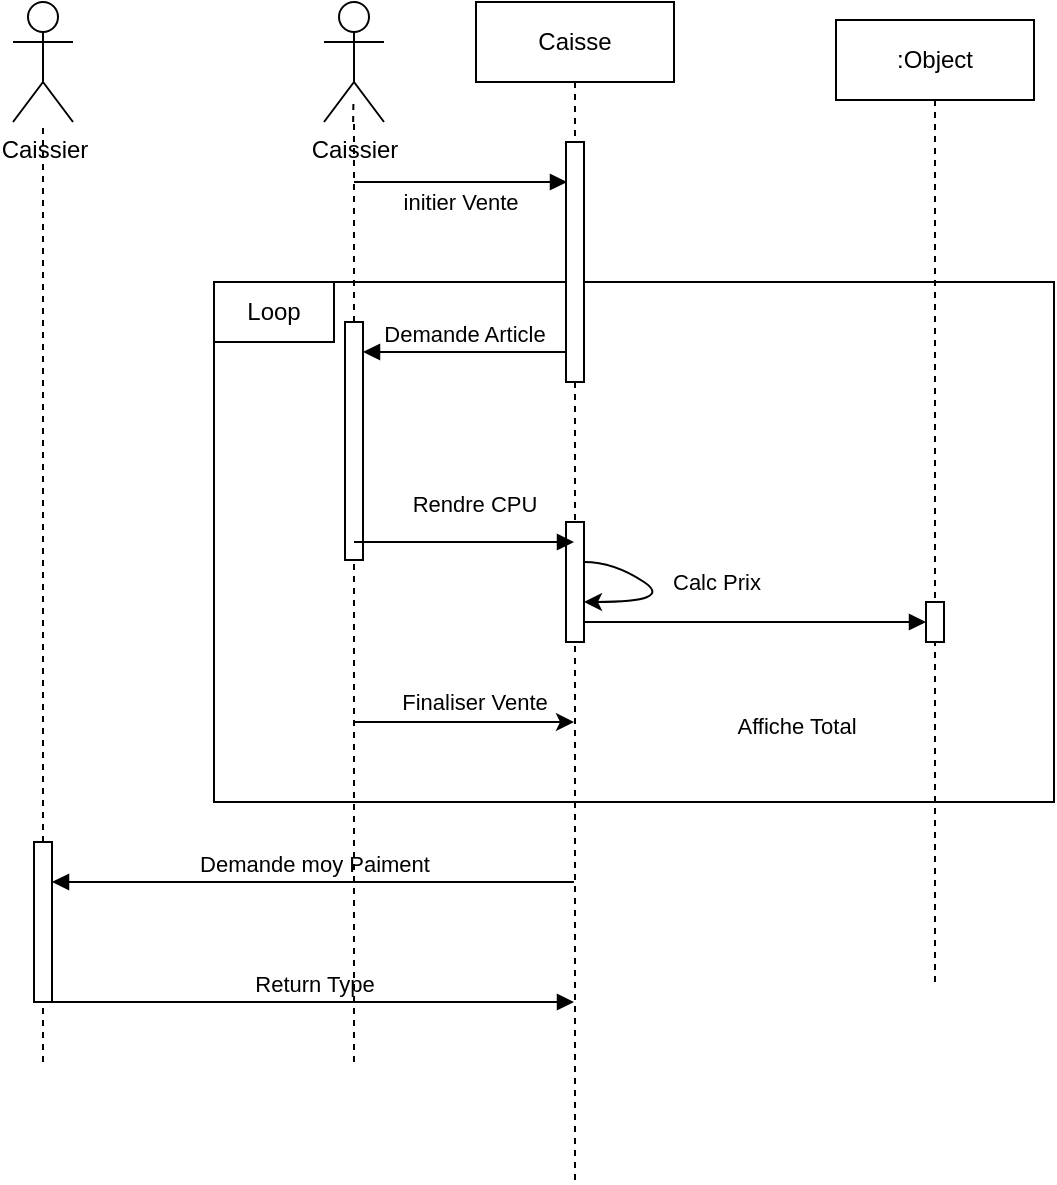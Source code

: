 <mxfile version="24.9.3">
  <diagram name="Page-1" id="2YBvvXClWsGukQMizWep">
    <mxGraphModel dx="1147" dy="626" grid="1" gridSize="10" guides="1" tooltips="1" connect="1" arrows="1" fold="1" page="1" pageScale="1" pageWidth="850" pageHeight="1100" math="0" shadow="0">
      <root>
        <mxCell id="0" />
        <mxCell id="1" parent="0" />
        <mxCell id="qlrumOmwTfTmcknLoPNu-34" value="" style="rounded=0;whiteSpace=wrap;html=1;" vertex="1" parent="1">
          <mxGeometry x="110" y="290" width="420" height="260" as="geometry" />
        </mxCell>
        <mxCell id="qlrumOmwTfTmcknLoPNu-35" value="&lt;div&gt;Loop&lt;/div&gt;" style="rounded=0;whiteSpace=wrap;html=1;" vertex="1" parent="1">
          <mxGeometry x="110" y="290" width="60" height="30" as="geometry" />
        </mxCell>
        <mxCell id="aM9ryv3xv72pqoxQDRHE-1" value="&lt;div&gt;Caisse&lt;/div&gt;" style="shape=umlLifeline;perimeter=lifelinePerimeter;whiteSpace=wrap;html=1;container=0;dropTarget=0;collapsible=0;recursiveResize=0;outlineConnect=0;portConstraint=eastwest;newEdgeStyle={&quot;edgeStyle&quot;:&quot;elbowEdgeStyle&quot;,&quot;elbow&quot;:&quot;vertical&quot;,&quot;curved&quot;:0,&quot;rounded&quot;:0};" parent="1" vertex="1">
          <mxGeometry x="241" y="150" width="99" height="590" as="geometry" />
        </mxCell>
        <mxCell id="aM9ryv3xv72pqoxQDRHE-2" value="" style="html=1;points=[];perimeter=orthogonalPerimeter;outlineConnect=0;targetShapes=umlLifeline;portConstraint=eastwest;newEdgeStyle={&quot;edgeStyle&quot;:&quot;elbowEdgeStyle&quot;,&quot;elbow&quot;:&quot;vertical&quot;,&quot;curved&quot;:0,&quot;rounded&quot;:0};" parent="aM9ryv3xv72pqoxQDRHE-1" vertex="1">
          <mxGeometry x="45" y="70" width="9" height="120" as="geometry" />
        </mxCell>
        <mxCell id="qlrumOmwTfTmcknLoPNu-37" value="" style="html=1;points=[];perimeter=orthogonalPerimeter;outlineConnect=0;targetShapes=umlLifeline;portConstraint=eastwest;newEdgeStyle={&quot;edgeStyle&quot;:&quot;elbowEdgeStyle&quot;,&quot;elbow&quot;:&quot;vertical&quot;,&quot;curved&quot;:0,&quot;rounded&quot;:0};" vertex="1" parent="aM9ryv3xv72pqoxQDRHE-1">
          <mxGeometry x="45" y="260" width="9" height="60" as="geometry" />
        </mxCell>
        <mxCell id="qlrumOmwTfTmcknLoPNu-39" value="" style="curved=1;endArrow=classic;html=1;rounded=0;" edge="1" parent="aM9ryv3xv72pqoxQDRHE-1" source="qlrumOmwTfTmcknLoPNu-37" target="qlrumOmwTfTmcknLoPNu-37">
          <mxGeometry width="50" height="50" relative="1" as="geometry">
            <mxPoint x="119" y="270" as="sourcePoint" />
            <mxPoint x="169" y="220" as="targetPoint" />
            <Array as="points">
              <mxPoint x="69" y="280" />
              <mxPoint x="99" y="300" />
            </Array>
          </mxGeometry>
        </mxCell>
        <mxCell id="qlrumOmwTfTmcknLoPNu-40" value="&lt;div&gt;Calc Prix&lt;/div&gt;" style="edgeLabel;html=1;align=center;verticalAlign=middle;resizable=0;points=[];" vertex="1" connectable="0" parent="qlrumOmwTfTmcknLoPNu-39">
          <mxGeometry x="0.889" relative="1" as="geometry">
            <mxPoint x="60" y="-10" as="offset" />
          </mxGeometry>
        </mxCell>
        <mxCell id="aM9ryv3xv72pqoxQDRHE-5" value=":Object" style="shape=umlLifeline;perimeter=lifelinePerimeter;whiteSpace=wrap;html=1;container=0;dropTarget=0;collapsible=0;recursiveResize=0;outlineConnect=0;portConstraint=eastwest;newEdgeStyle={&quot;edgeStyle&quot;:&quot;elbowEdgeStyle&quot;,&quot;elbow&quot;:&quot;vertical&quot;,&quot;curved&quot;:0,&quot;rounded&quot;:0};" parent="1" vertex="1">
          <mxGeometry x="421" y="159" width="99" height="481" as="geometry" />
        </mxCell>
        <mxCell id="qlrumOmwTfTmcknLoPNu-5" value="" style="endArrow=none;dashed=1;html=1;rounded=0;" edge="1" parent="1" source="qlrumOmwTfTmcknLoPNu-1">
          <mxGeometry width="50" height="50" relative="1" as="geometry">
            <mxPoint x="180" y="460" as="sourcePoint" />
            <mxPoint x="179.71" y="200" as="targetPoint" />
          </mxGeometry>
        </mxCell>
        <mxCell id="qlrumOmwTfTmcknLoPNu-6" value="" style="html=1;verticalAlign=bottom;endArrow=block;edgeStyle=elbowEdgeStyle;elbow=vertical;curved=0;rounded=0;" edge="1" parent="1">
          <mxGeometry relative="1" as="geometry">
            <mxPoint x="180" y="240" as="sourcePoint" />
            <Array as="points">
              <mxPoint x="201.5" y="240" />
            </Array>
            <mxPoint x="286.5" y="240" as="targetPoint" />
          </mxGeometry>
        </mxCell>
        <mxCell id="qlrumOmwTfTmcknLoPNu-22" value="initier Vente" style="edgeLabel;html=1;align=center;verticalAlign=middle;resizable=0;points=[];" vertex="1" connectable="0" parent="qlrumOmwTfTmcknLoPNu-6">
          <mxGeometry x="0.075" y="-2" relative="1" as="geometry">
            <mxPoint x="-4" y="8" as="offset" />
          </mxGeometry>
        </mxCell>
        <mxCell id="qlrumOmwTfTmcknLoPNu-7" value="" style="endArrow=none;dashed=1;html=1;rounded=0;" edge="1" parent="1" source="qlrumOmwTfTmcknLoPNu-24" target="qlrumOmwTfTmcknLoPNu-1">
          <mxGeometry width="50" height="50" relative="1" as="geometry">
            <mxPoint x="180" y="520" as="sourcePoint" />
            <mxPoint x="179.71" y="200" as="targetPoint" />
          </mxGeometry>
        </mxCell>
        <mxCell id="qlrumOmwTfTmcknLoPNu-1" value="Caissier" style="shape=umlActor;verticalLabelPosition=bottom;verticalAlign=top;html=1;outlineConnect=0;" vertex="1" parent="1">
          <mxGeometry x="165" y="150" width="30" height="60" as="geometry" />
        </mxCell>
        <mxCell id="qlrumOmwTfTmcknLoPNu-15" value="Caissier" style="shape=umlActor;verticalLabelPosition=bottom;verticalAlign=top;html=1;outlineConnect=0;" vertex="1" parent="1">
          <mxGeometry x="9.5" y="150" width="30" height="60" as="geometry" />
        </mxCell>
        <mxCell id="qlrumOmwTfTmcknLoPNu-16" value="" style="endArrow=none;dashed=1;html=1;rounded=0;" edge="1" parent="1" source="qlrumOmwTfTmcknLoPNu-17" target="qlrumOmwTfTmcknLoPNu-15">
          <mxGeometry width="50" height="50" relative="1" as="geometry">
            <mxPoint x="115" y="510" as="sourcePoint" />
            <mxPoint x="114.71" y="229" as="targetPoint" />
          </mxGeometry>
        </mxCell>
        <mxCell id="qlrumOmwTfTmcknLoPNu-18" value="" style="endArrow=none;dashed=1;html=1;rounded=0;" edge="1" parent="1" target="qlrumOmwTfTmcknLoPNu-17">
          <mxGeometry width="50" height="50" relative="1" as="geometry">
            <mxPoint x="24.5" y="680" as="sourcePoint" />
            <mxPoint x="24.5" y="380" as="targetPoint" />
          </mxGeometry>
        </mxCell>
        <mxCell id="qlrumOmwTfTmcknLoPNu-17" value="" style="html=1;points=[];perimeter=orthogonalPerimeter;outlineConnect=0;targetShapes=umlLifeline;portConstraint=eastwest;newEdgeStyle={&quot;edgeStyle&quot;:&quot;elbowEdgeStyle&quot;,&quot;elbow&quot;:&quot;vertical&quot;,&quot;curved&quot;:0,&quot;rounded&quot;:0};" vertex="1" parent="1">
          <mxGeometry x="20" y="570" width="9" height="80" as="geometry" />
        </mxCell>
        <mxCell id="qlrumOmwTfTmcknLoPNu-19" value="Demande moy Paiment" style="html=1;verticalAlign=bottom;endArrow=block;edgeStyle=elbowEdgeStyle;elbow=vertical;curved=0;rounded=0;" edge="1" parent="1" source="aM9ryv3xv72pqoxQDRHE-1">
          <mxGeometry relative="1" as="geometry">
            <mxPoint x="199.5" y="590" as="sourcePoint" />
            <Array as="points">
              <mxPoint x="99.5" y="590" />
              <mxPoint x="140.5" y="589" />
            </Array>
            <mxPoint x="29" y="590" as="targetPoint" />
          </mxGeometry>
        </mxCell>
        <mxCell id="qlrumOmwTfTmcknLoPNu-20" value="Return Type" style="html=1;verticalAlign=bottom;endArrow=block;edgeStyle=elbowEdgeStyle;elbow=vertical;curved=0;rounded=0;" edge="1" parent="1" source="qlrumOmwTfTmcknLoPNu-17" target="aM9ryv3xv72pqoxQDRHE-1">
          <mxGeometry relative="1" as="geometry">
            <mxPoint x="215.5" y="700" as="sourcePoint" />
            <Array as="points">
              <mxPoint x="119.5" y="650" />
              <mxPoint x="140.5" y="699" />
            </Array>
            <mxPoint x="199.5" y="650" as="targetPoint" />
          </mxGeometry>
        </mxCell>
        <mxCell id="qlrumOmwTfTmcknLoPNu-23" value="Demande Article" style="html=1;verticalAlign=bottom;endArrow=block;edgeStyle=elbowEdgeStyle;elbow=vertical;curved=0;rounded=0;" edge="1" parent="1" source="aM9ryv3xv72pqoxQDRHE-2" target="qlrumOmwTfTmcknLoPNu-24">
          <mxGeometry relative="1" as="geometry">
            <mxPoint x="281" y="320.001" as="sourcePoint" />
            <Array as="points" />
            <mxPoint x="175.5" y="320.001" as="targetPoint" />
          </mxGeometry>
        </mxCell>
        <mxCell id="qlrumOmwTfTmcknLoPNu-25" value="" style="endArrow=none;dashed=1;html=1;rounded=0;" edge="1" parent="1" target="qlrumOmwTfTmcknLoPNu-24">
          <mxGeometry width="50" height="50" relative="1" as="geometry">
            <mxPoint x="180" y="680" as="sourcePoint" />
            <mxPoint x="180" y="210" as="targetPoint" />
          </mxGeometry>
        </mxCell>
        <mxCell id="qlrumOmwTfTmcknLoPNu-24" value="" style="html=1;points=[];perimeter=orthogonalPerimeter;outlineConnect=0;targetShapes=umlLifeline;portConstraint=eastwest;newEdgeStyle={&quot;edgeStyle&quot;:&quot;elbowEdgeStyle&quot;,&quot;elbow&quot;:&quot;vertical&quot;,&quot;curved&quot;:0,&quot;rounded&quot;:0};" vertex="1" parent="1">
          <mxGeometry x="175.5" y="310" width="9" height="119" as="geometry" />
        </mxCell>
        <mxCell id="qlrumOmwTfTmcknLoPNu-36" value="&lt;div&gt;Rendre CPU&lt;/div&gt;" style="html=1;verticalAlign=bottom;endArrow=block;edgeStyle=elbowEdgeStyle;elbow=vertical;curved=0;rounded=0;" edge="1" parent="1" source="qlrumOmwTfTmcknLoPNu-37">
          <mxGeometry x="-0.574" y="-10" relative="1" as="geometry">
            <mxPoint x="184.5" y="420.0" as="sourcePoint" />
            <Array as="points">
              <mxPoint x="180" y="420" />
            </Array>
            <mxPoint x="290.0" y="420.0" as="targetPoint" />
            <mxPoint as="offset" />
          </mxGeometry>
        </mxCell>
        <mxCell id="qlrumOmwTfTmcknLoPNu-41" value="Affiche Total" style="html=1;verticalAlign=bottom;endArrow=block;edgeStyle=elbowEdgeStyle;elbow=vertical;curved=0;rounded=0;" edge="1" parent="1" source="aM9ryv3xv72pqoxQDRHE-6" target="aM9ryv3xv72pqoxQDRHE-5">
          <mxGeometry x="1" y="-71" relative="1" as="geometry">
            <mxPoint x="541" y="590.2" as="sourcePoint" />
            <Array as="points" />
            <mxPoint x="440" y="590.2" as="targetPoint" />
            <mxPoint x="-70" y="61" as="offset" />
          </mxGeometry>
        </mxCell>
        <mxCell id="qlrumOmwTfTmcknLoPNu-42" value="" style="html=1;verticalAlign=bottom;endArrow=block;edgeStyle=elbowEdgeStyle;elbow=vertical;curved=0;rounded=0;" edge="1" parent="1" source="qlrumOmwTfTmcknLoPNu-37" target="aM9ryv3xv72pqoxQDRHE-6">
          <mxGeometry relative="1" as="geometry">
            <mxPoint x="295" y="435" as="sourcePoint" />
            <Array as="points">
              <mxPoint x="340" y="460" />
            </Array>
            <mxPoint x="470" y="435" as="targetPoint" />
          </mxGeometry>
        </mxCell>
        <mxCell id="aM9ryv3xv72pqoxQDRHE-6" value="" style="html=1;points=[];perimeter=orthogonalPerimeter;outlineConnect=0;targetShapes=umlLifeline;portConstraint=eastwest;newEdgeStyle={&quot;edgeStyle&quot;:&quot;elbowEdgeStyle&quot;,&quot;elbow&quot;:&quot;vertical&quot;,&quot;curved&quot;:0,&quot;rounded&quot;:0};" parent="1" vertex="1">
          <mxGeometry x="466" y="450" width="9" height="20" as="geometry" />
        </mxCell>
        <mxCell id="qlrumOmwTfTmcknLoPNu-43" value="" style="endArrow=classic;html=1;rounded=0;" edge="1" parent="1" target="aM9ryv3xv72pqoxQDRHE-1">
          <mxGeometry width="50" height="50" relative="1" as="geometry">
            <mxPoint x="180" y="510" as="sourcePoint" />
            <mxPoint x="300" y="450" as="targetPoint" />
          </mxGeometry>
        </mxCell>
        <mxCell id="qlrumOmwTfTmcknLoPNu-44" value="Finaliser Vente" style="edgeLabel;html=1;align=center;verticalAlign=middle;resizable=0;points=[];" vertex="1" connectable="0" parent="qlrumOmwTfTmcknLoPNu-43">
          <mxGeometry x="0.109" y="1" relative="1" as="geometry">
            <mxPoint x="-1" y="-9" as="offset" />
          </mxGeometry>
        </mxCell>
      </root>
    </mxGraphModel>
  </diagram>
</mxfile>
